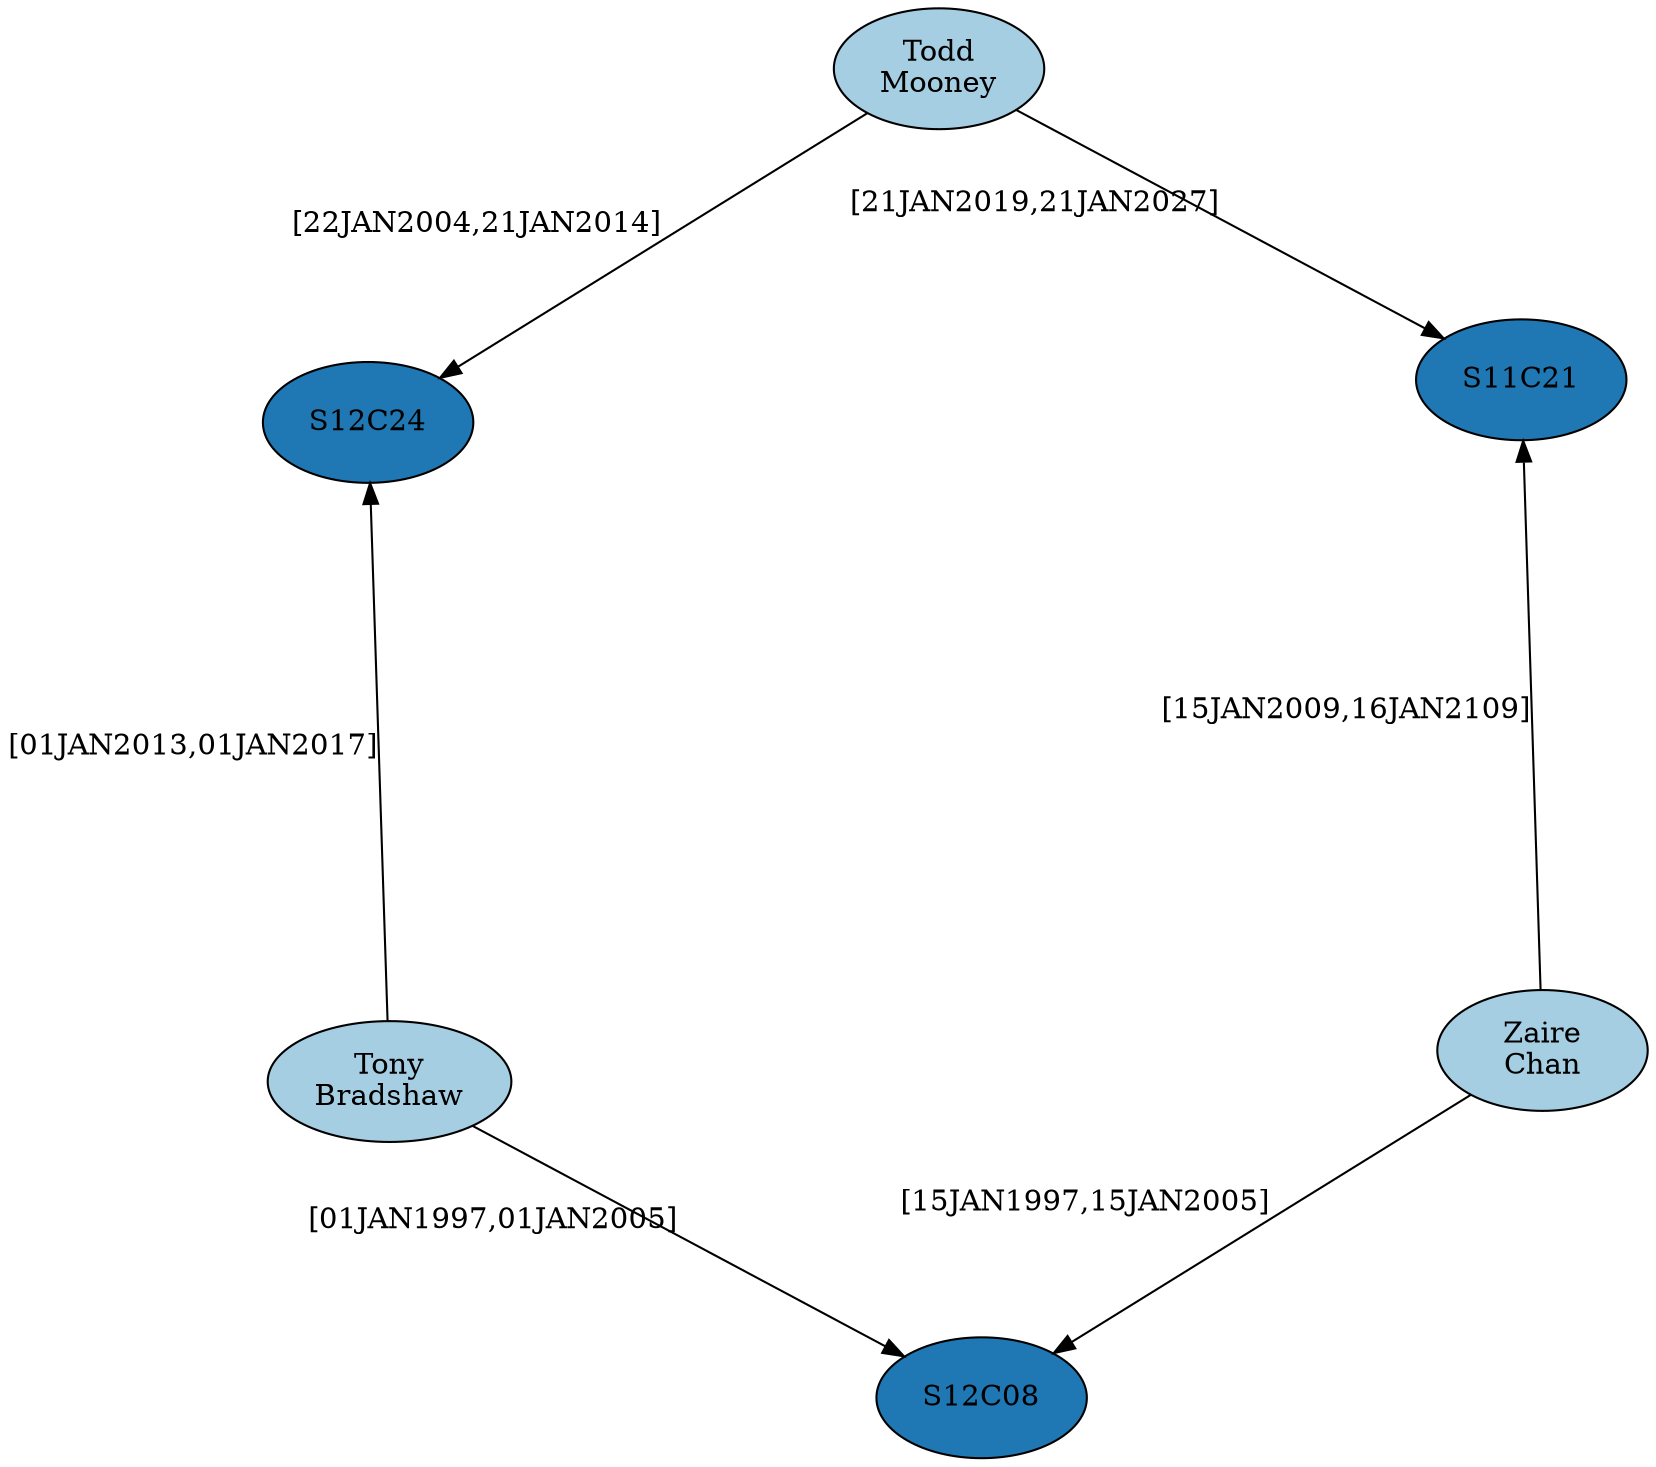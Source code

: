 digraph G {
layout=sfdp
node[colorscheme=paired8, style=filled, color=black, fixedSize=true, width=1.4, height=.8]
"I41770"[fillcolor= "1",label= "Zaire\nChan"]
"I35970"[fillcolor= "1",label= "Tony\nBradshaw"]
"I08633"[fillcolor= "1",label= "Todd\nMooney"]
"R05P04S11C21"[fillcolor= "2",label= "S11C21"]
"R05P03S12C08"[fillcolor= "2",label= "S12C08"]
"R05P01S12C24"[fillcolor= "2",label= "S12C24"]
"I08633" -> "R05P01S12C24"[label= "[22JAN2004,21JAN2014]"]
"I08633" -> "R05P04S11C21"[label= "[21JAN2019,21JAN2027]"]
"I35970" -> "R05P01S12C24"[label= "[01JAN2013,01JAN2017]"]
"I35970" -> "R05P03S12C08"[label= "[01JAN1997,01JAN2005]"]
"I41770" -> "R05P03S12C08"[label= "[15JAN1997,15JAN2005]"]
"I41770" -> "R05P04S11C21"[label= "[15JAN2009,16JAN2109]"]
}
